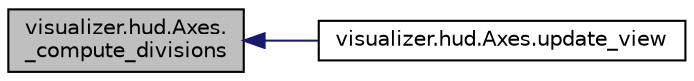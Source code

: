 digraph "visualizer.hud.Axes._compute_divisions"
{
  edge [fontname="Helvetica",fontsize="10",labelfontname="Helvetica",labelfontsize="10"];
  node [fontname="Helvetica",fontsize="10",shape=record];
  rankdir="LR";
  Node1 [label="visualizer.hud.Axes.\l_compute_divisions",height=0.2,width=0.4,color="black", fillcolor="grey75", style="filled", fontcolor="black"];
  Node1 -> Node2 [dir="back",color="midnightblue",fontsize="10",style="solid"];
  Node2 [label="visualizer.hud.Axes.update_view",height=0.2,width=0.4,color="black", fillcolor="white", style="filled",URL="$d6/d2d/classvisualizer_1_1hud_1_1Axes.html#aa14ec1cc14c11d259fea914a9dd23fb8",tooltip="Update view function. "];
}
